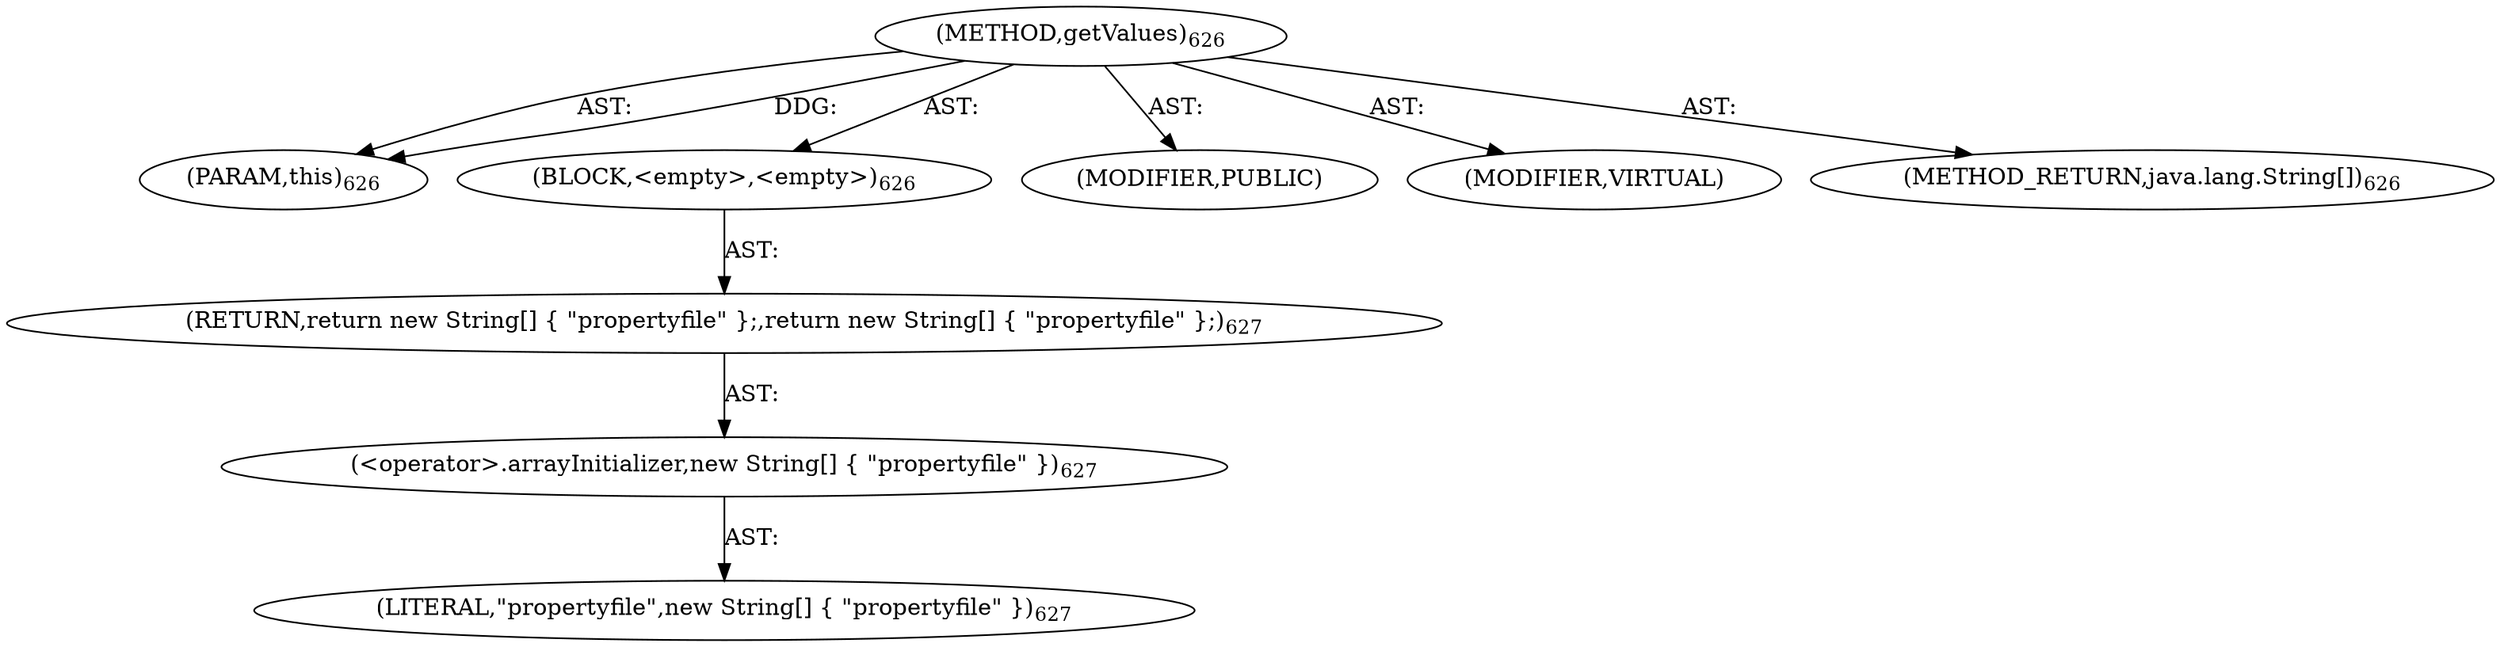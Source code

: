 digraph "getValues" {  
"111669149710" [label = <(METHOD,getValues)<SUB>626</SUB>> ]
"115964117020" [label = <(PARAM,this)<SUB>626</SUB>> ]
"25769803846" [label = <(BLOCK,&lt;empty&gt;,&lt;empty&gt;)<SUB>626</SUB>> ]
"146028888069" [label = <(RETURN,return new String[] { &quot;propertyfile&quot; };,return new String[] { &quot;propertyfile&quot; };)<SUB>627</SUB>> ]
"30064771366" [label = <(&lt;operator&gt;.arrayInitializer,new String[] { &quot;propertyfile&quot; })<SUB>627</SUB>> ]
"90194313286" [label = <(LITERAL,&quot;propertyfile&quot;,new String[] { &quot;propertyfile&quot; })<SUB>627</SUB>> ]
"133143986215" [label = <(MODIFIER,PUBLIC)> ]
"133143986216" [label = <(MODIFIER,VIRTUAL)> ]
"128849018894" [label = <(METHOD_RETURN,java.lang.String[])<SUB>626</SUB>> ]
  "111669149710" -> "115964117020"  [ label = "AST: "] 
  "111669149710" -> "25769803846"  [ label = "AST: "] 
  "111669149710" -> "133143986215"  [ label = "AST: "] 
  "111669149710" -> "133143986216"  [ label = "AST: "] 
  "111669149710" -> "128849018894"  [ label = "AST: "] 
  "25769803846" -> "146028888069"  [ label = "AST: "] 
  "146028888069" -> "30064771366"  [ label = "AST: "] 
  "30064771366" -> "90194313286"  [ label = "AST: "] 
  "111669149710" -> "115964117020"  [ label = "DDG: "] 
}
